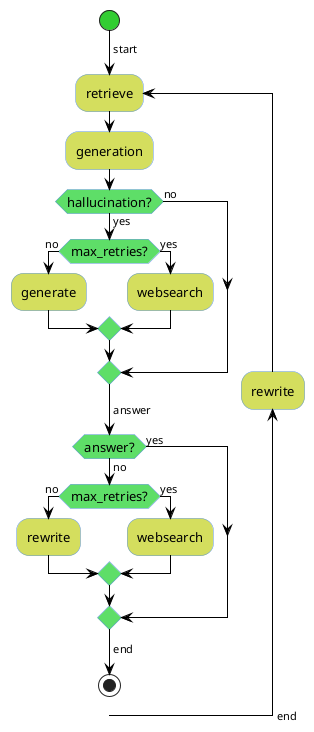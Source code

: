 @startuml Corrective RAG

'skinparam monochrome true

'skinparam monochrome true
skinparam shadowing false
skinparam activity {
    StartColor limegreen
    EndColor darkblue
    BackgroundColor #d4de5e
    BorderColor #5e94de
    ArrowColor black
    fontSize 13
}
skinparam activityDiamond {
    BackgroundColor #5ede68
    BorderColor #5e94de
    fontSize 13
}

start
-> start;

repeat :retrieve;

:generation;

if (hallucination?) then (yes)
  if (max_retries?) then (no)    
    :generate;
  else (yes)
    :websearch;
  endif
else (no)
endif


-> answer;

backward :rewrite;

if (answer?) then (no)    
  if (max_retries?) then (no)    
    :rewrite;
  else (yes)
    :websearch;
  endif  
else (yes)
endif

-> end;
stop
@enduml